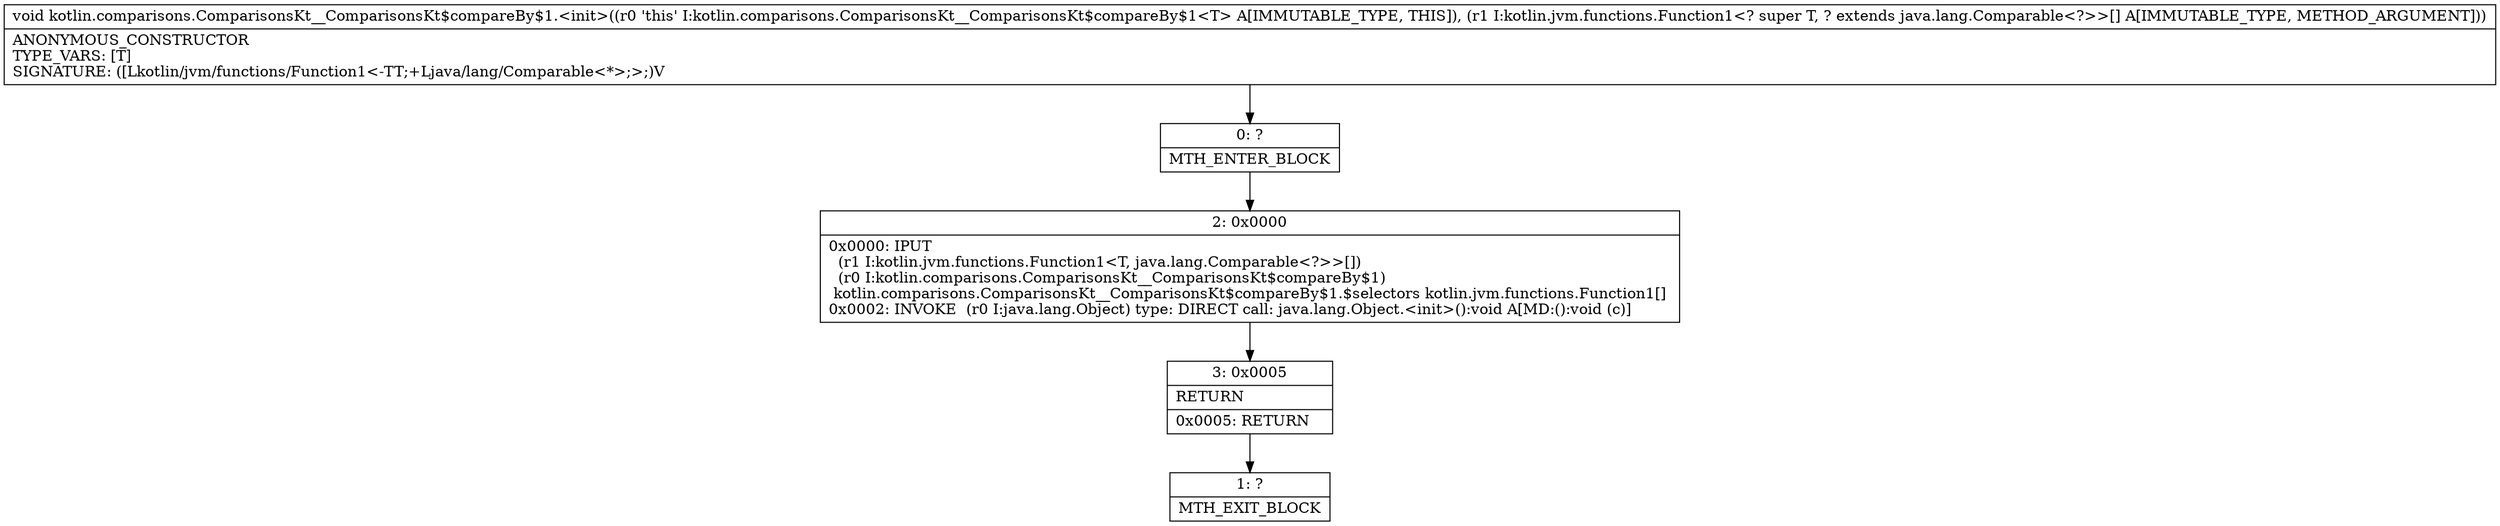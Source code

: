 digraph "CFG forkotlin.comparisons.ComparisonsKt__ComparisonsKt$compareBy$1.\<init\>([Lkotlin\/jvm\/functions\/Function1;)V" {
Node_0 [shape=record,label="{0\:\ ?|MTH_ENTER_BLOCK\l}"];
Node_2 [shape=record,label="{2\:\ 0x0000|0x0000: IPUT  \l  (r1 I:kotlin.jvm.functions.Function1\<T, java.lang.Comparable\<?\>\>[])\l  (r0 I:kotlin.comparisons.ComparisonsKt__ComparisonsKt$compareBy$1)\l kotlin.comparisons.ComparisonsKt__ComparisonsKt$compareBy$1.$selectors kotlin.jvm.functions.Function1[] \l0x0002: INVOKE  (r0 I:java.lang.Object) type: DIRECT call: java.lang.Object.\<init\>():void A[MD:():void (c)]\l}"];
Node_3 [shape=record,label="{3\:\ 0x0005|RETURN\l|0x0005: RETURN   \l}"];
Node_1 [shape=record,label="{1\:\ ?|MTH_EXIT_BLOCK\l}"];
MethodNode[shape=record,label="{void kotlin.comparisons.ComparisonsKt__ComparisonsKt$compareBy$1.\<init\>((r0 'this' I:kotlin.comparisons.ComparisonsKt__ComparisonsKt$compareBy$1\<T\> A[IMMUTABLE_TYPE, THIS]), (r1 I:kotlin.jvm.functions.Function1\<? super T, ? extends java.lang.Comparable\<?\>\>[] A[IMMUTABLE_TYPE, METHOD_ARGUMENT]))  | ANONYMOUS_CONSTRUCTOR\lTYPE_VARS: [T]\lSIGNATURE: ([Lkotlin\/jvm\/functions\/Function1\<\-TT;+Ljava\/lang\/Comparable\<*\>;\>;)V\l}"];
MethodNode -> Node_0;Node_0 -> Node_2;
Node_2 -> Node_3;
Node_3 -> Node_1;
}

